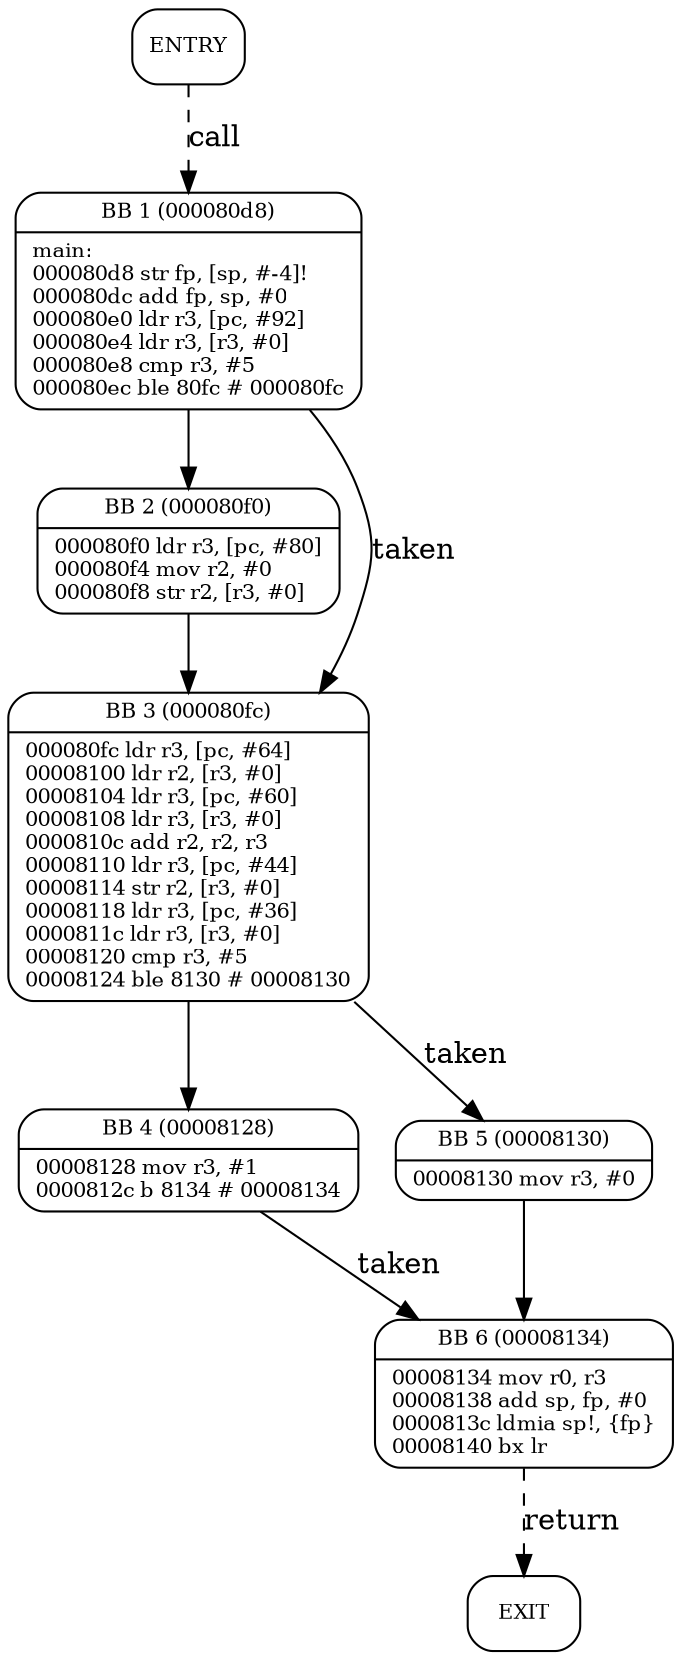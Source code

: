 digraph main{
node [shape=Mrecord, labeljust=l, fontsize=10];
	"0" [label="ENTRY"]
	"0" -> "1" [label="call", style=dashed, weight=2];
	"1" [label="{BB 1 (000080d8) | main:\l000080d8    str fp, [sp, #-4]!\l000080dc    add fp, sp, #0\l000080e0    ldr r3, [pc, #92]\l000080e4    ldr r3, [r3, #0]\l000080e8    cmp r3, #5\l000080ec    ble 80fc    # 000080fc\l }"]
	"1" -> "2" [weight=4];
	"1" -> "3" [label="taken", weight=3];
	"2" [label="{BB 2 (000080f0) | 000080f0    ldr r3, [pc, #80]\l000080f4    mov r2, #0\l000080f8    str r2, [r3, #0]\l }"]
	"2" -> "3" [weight=4];
	"3" [label="{BB 3 (000080fc) | 000080fc    ldr r3, [pc, #64]\l00008100    ldr r2, [r3, #0]\l00008104    ldr r3, [pc, #60]\l00008108    ldr r3, [r3, #0]\l0000810c    add r2, r2, r3\l00008110    ldr r3, [pc, #44]\l00008114    str r2, [r3, #0]\l00008118    ldr r3, [pc, #36]\l0000811c    ldr r3, [r3, #0]\l00008120    cmp r3, #5\l00008124    ble 8130    # 00008130\l }"]
	"3" -> "4" [weight=4];
	"3" -> "5" [label="taken", weight=3];
	"4" [label="{BB 4 (00008128) | 00008128    mov r3, #1\l0000812c    b 8134    # 00008134\l }"]
	"4" -> "6" [label="taken", weight=3];
	"5" [label="{BB 5 (00008130) | 00008130    mov r3, #0\l }"]
	"5" -> "6" [weight=4];
	"6" [label="{BB 6 (00008134) | 00008134    mov r0, r3\l00008138    add sp, fp, #0\l0000813c    ldmia sp!, \{fp\}\l00008140    bx lr\l }"]
	"6" -> "7" [label="return", style=dashed, weight=2];
	"7" [label="EXIT"]
}
